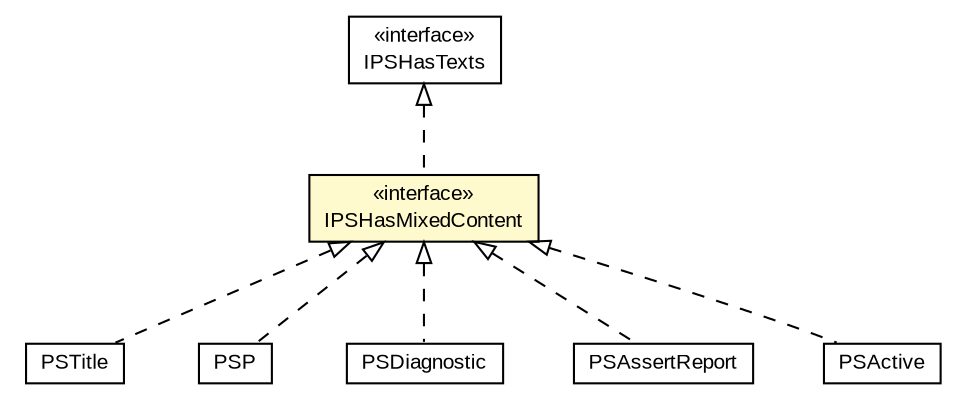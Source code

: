 #!/usr/local/bin/dot
#
# Class diagram 
# Generated by UMLGraph version 5.1 (http://www.umlgraph.org/)
#

digraph G {
	edge [fontname="arial",fontsize=10,labelfontname="arial",labelfontsize=10];
	node [fontname="arial",fontsize=10,shape=plaintext];
	nodesep=0.25;
	ranksep=0.5;
	// com.helger.schematron.pure.model.PSTitle
	c9338 [label=<<table title="com.helger.schematron.pure.model.PSTitle" border="0" cellborder="1" cellspacing="0" cellpadding="2" port="p" href="./PSTitle.html">
		<tr><td><table border="0" cellspacing="0" cellpadding="1">
<tr><td align="center" balign="center"> PSTitle </td></tr>
		</table></td></tr>
		</table>>, fontname="arial", fontcolor="black", fontsize=10.0];
	// com.helger.schematron.pure.model.PSP
	c9347 [label=<<table title="com.helger.schematron.pure.model.PSP" border="0" cellborder="1" cellspacing="0" cellpadding="2" port="p" href="./PSP.html">
		<tr><td><table border="0" cellspacing="0" cellpadding="1">
<tr><td align="center" balign="center"> PSP </td></tr>
		</table></td></tr>
		</table>>, fontname="arial", fontcolor="black", fontsize=10.0];
	// com.helger.schematron.pure.model.PSDiagnostic
	c9358 [label=<<table title="com.helger.schematron.pure.model.PSDiagnostic" border="0" cellborder="1" cellspacing="0" cellpadding="2" port="p" href="./PSDiagnostic.html">
		<tr><td><table border="0" cellspacing="0" cellpadding="1">
<tr><td align="center" balign="center"> PSDiagnostic </td></tr>
		</table></td></tr>
		</table>>, fontname="arial", fontcolor="black", fontsize=10.0];
	// com.helger.schematron.pure.model.PSAssertReport
	c9359 [label=<<table title="com.helger.schematron.pure.model.PSAssertReport" border="0" cellborder="1" cellspacing="0" cellpadding="2" port="p" href="./PSAssertReport.html">
		<tr><td><table border="0" cellspacing="0" cellpadding="1">
<tr><td align="center" balign="center"> PSAssertReport </td></tr>
		</table></td></tr>
		</table>>, fontname="arial", fontcolor="black", fontsize=10.0];
	// com.helger.schematron.pure.model.PSActive
	c9360 [label=<<table title="com.helger.schematron.pure.model.PSActive" border="0" cellborder="1" cellspacing="0" cellpadding="2" port="p" href="./PSActive.html">
		<tr><td><table border="0" cellspacing="0" cellpadding="1">
<tr><td align="center" balign="center"> PSActive </td></tr>
		</table></td></tr>
		</table>>, fontname="arial", fontcolor="black", fontsize=10.0];
	// com.helger.schematron.pure.model.IPSHasTexts
	c9362 [label=<<table title="com.helger.schematron.pure.model.IPSHasTexts" border="0" cellborder="1" cellspacing="0" cellpadding="2" port="p" href="./IPSHasTexts.html">
		<tr><td><table border="0" cellspacing="0" cellpadding="1">
<tr><td align="center" balign="center"> &#171;interface&#187; </td></tr>
<tr><td align="center" balign="center"> IPSHasTexts </td></tr>
		</table></td></tr>
		</table>>, fontname="arial", fontcolor="black", fontsize=10.0];
	// com.helger.schematron.pure.model.IPSHasMixedContent
	c9364 [label=<<table title="com.helger.schematron.pure.model.IPSHasMixedContent" border="0" cellborder="1" cellspacing="0" cellpadding="2" port="p" bgcolor="lemonChiffon" href="./IPSHasMixedContent.html">
		<tr><td><table border="0" cellspacing="0" cellpadding="1">
<tr><td align="center" balign="center"> &#171;interface&#187; </td></tr>
<tr><td align="center" balign="center"> IPSHasMixedContent </td></tr>
		</table></td></tr>
		</table>>, fontname="arial", fontcolor="black", fontsize=10.0];
	//com.helger.schematron.pure.model.PSTitle implements com.helger.schematron.pure.model.IPSHasMixedContent
	c9364:p -> c9338:p [dir=back,arrowtail=empty,style=dashed];
	//com.helger.schematron.pure.model.PSP implements com.helger.schematron.pure.model.IPSHasMixedContent
	c9364:p -> c9347:p [dir=back,arrowtail=empty,style=dashed];
	//com.helger.schematron.pure.model.PSDiagnostic implements com.helger.schematron.pure.model.IPSHasMixedContent
	c9364:p -> c9358:p [dir=back,arrowtail=empty,style=dashed];
	//com.helger.schematron.pure.model.PSAssertReport implements com.helger.schematron.pure.model.IPSHasMixedContent
	c9364:p -> c9359:p [dir=back,arrowtail=empty,style=dashed];
	//com.helger.schematron.pure.model.PSActive implements com.helger.schematron.pure.model.IPSHasMixedContent
	c9364:p -> c9360:p [dir=back,arrowtail=empty,style=dashed];
	//com.helger.schematron.pure.model.IPSHasMixedContent implements com.helger.schematron.pure.model.IPSHasTexts
	c9362:p -> c9364:p [dir=back,arrowtail=empty,style=dashed];
}

